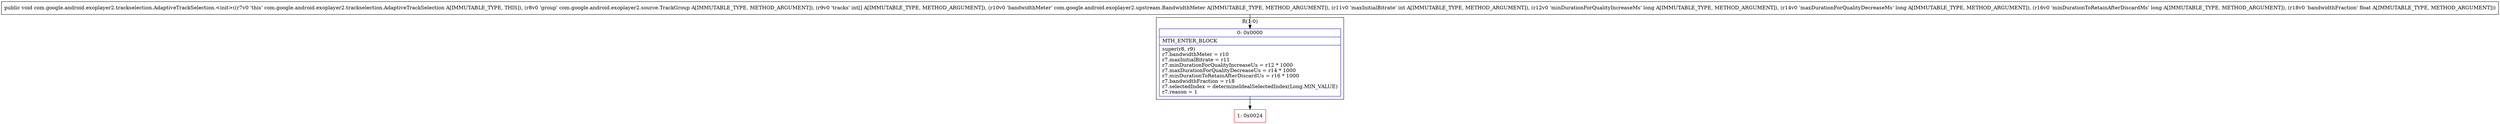 digraph "CFG forcom.google.android.exoplayer2.trackselection.AdaptiveTrackSelection.\<init\>(Lcom\/google\/android\/exoplayer2\/source\/TrackGroup;[ILcom\/google\/android\/exoplayer2\/upstream\/BandwidthMeter;IJJJF)V" {
subgraph cluster_Region_2084339224 {
label = "R(1:0)";
node [shape=record,color=blue];
Node_0 [shape=record,label="{0\:\ 0x0000|MTH_ENTER_BLOCK\l|super(r8, r9)\lr7.bandwidthMeter = r10\lr7.maxInitialBitrate = r11\lr7.minDurationForQualityIncreaseUs = r12 * 1000\lr7.maxDurationForQualityDecreaseUs = r14 * 1000\lr7.minDurationToRetainAfterDiscardUs = r16 * 1000\lr7.bandwidthFraction = r18\lr7.selectedIndex = determineIdealSelectedIndex(Long.MIN_VALUE)\lr7.reason = 1\l}"];
}
Node_1 [shape=record,color=red,label="{1\:\ 0x0024}"];
MethodNode[shape=record,label="{public void com.google.android.exoplayer2.trackselection.AdaptiveTrackSelection.\<init\>((r7v0 'this' com.google.android.exoplayer2.trackselection.AdaptiveTrackSelection A[IMMUTABLE_TYPE, THIS]), (r8v0 'group' com.google.android.exoplayer2.source.TrackGroup A[IMMUTABLE_TYPE, METHOD_ARGUMENT]), (r9v0 'tracks' int[] A[IMMUTABLE_TYPE, METHOD_ARGUMENT]), (r10v0 'bandwidthMeter' com.google.android.exoplayer2.upstream.BandwidthMeter A[IMMUTABLE_TYPE, METHOD_ARGUMENT]), (r11v0 'maxInitialBitrate' int A[IMMUTABLE_TYPE, METHOD_ARGUMENT]), (r12v0 'minDurationForQualityIncreaseMs' long A[IMMUTABLE_TYPE, METHOD_ARGUMENT]), (r14v0 'maxDurationForQualityDecreaseMs' long A[IMMUTABLE_TYPE, METHOD_ARGUMENT]), (r16v0 'minDurationToRetainAfterDiscardMs' long A[IMMUTABLE_TYPE, METHOD_ARGUMENT]), (r18v0 'bandwidthFraction' float A[IMMUTABLE_TYPE, METHOD_ARGUMENT])) }"];
MethodNode -> Node_0;
Node_0 -> Node_1;
}

